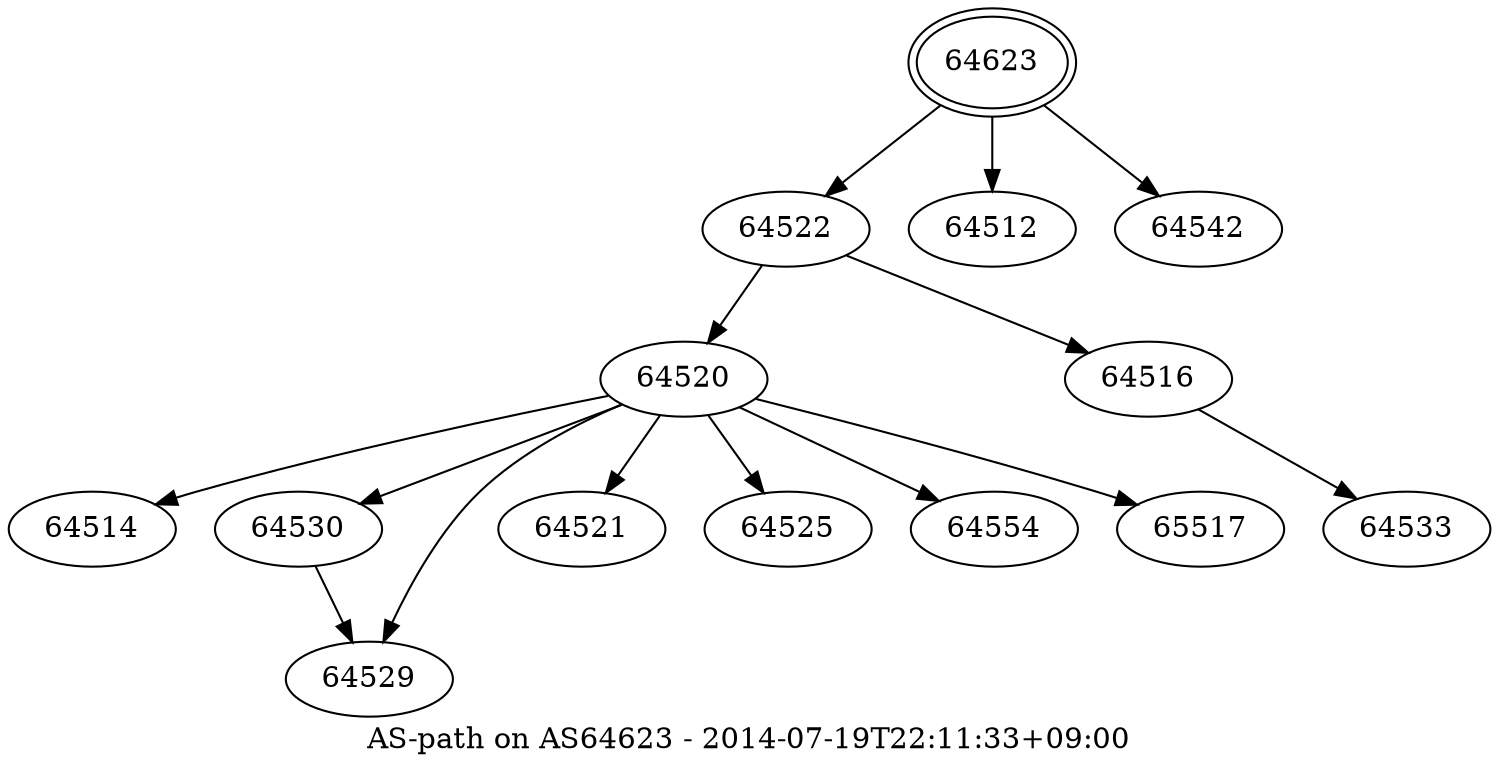 digraph aspath {
	graph [bb="0,0,599,355",
		center="",
		label="AS-path on AS64623 - 2014-07-19T22:11:33+09:00",
		lheight=0.21,
		lp="299.5,11.5",
		lwidth=4.00
	];
	node [label="\N"];
	64623	 [height=0.61111,
		label=64623,
		peripheries=2,
		pos="462,333",
		width=1.0069];
	64522	 [height=0.5,
		label=64522,
		pos="379,257",
		width=0.89579];
	64623 -> 64522	 [pos="e,395.46,272.67 442.33,314.46 430.61,304.02 415.65,290.67 403.21,279.58"];
	64512	 [height=0.5,
		label=64512,
		pos="462,257",
		width=0.89579];
	64623 -> 64512	 [pos="e,462,275.31 462,310.99 462,303.06 462,293.91 462,285.48"];
	64542	 [height=0.5,
		label=64542,
		pos="545,257",
		width=0.89579];
	64623 -> 64542	 [pos="e,528.54,272.67 481.67,314.46 493.39,304.02 508.35,290.67 520.79,279.58"];
	64520	 [height=0.5,
		label=64520,
		pos="276,185",
		width=0.89579];
	64522 -> 64520	 [pos="e,295.8,199.46 359.14,242.5 343.61,231.95 321.81,217.13 304.43,205.32"];
	64516	 [height=0.5,
		label=64516,
		pos="483,185",
		width=0.89579];
	64522 -> 64516	 [pos="e,463.01,199.46 399.05,242.5 414.73,231.95 436.75,217.13 454.3,205.32"];
	64514	 [height=0.5,
		label=64514,
		pos="32,113",
		width=0.89579];
	64520 -> 64514	 [pos="e,56.678,124.6 246.55,177.52 206.91,168.52 134.39,151.05 74,131 71.429,130.15 68.79,129.21 66.147,128.24"];
	64530	 [height=0.5,
		label=64530,
		pos="115,113",
		width=0.89579];
	64520 -> 64530	 [pos="e,139.57,124.68 251.2,173.22 223.82,161.31 179.58,142.08 148.98,128.77"];
	64529	 [height=0.5,
		label=64529,
		pos="145,41",
		width=0.89579];
	64520 -> 64529	 [pos="e,151.37,58.978 252.2,172.7 234.51,163.4 210.64,148.86 194,131 176.9,112.65 163.68,87.221 155.3,68.243"];
	64521	 [height=0.5,
		label=64521,
		pos="235,113",
		width=0.89579];
	64520 -> 64521	 [pos="e,244.74,130.63 266.49,167.76 261.54,159.32 255.38,148.8 249.83,139.31"];
	64525	 [height=0.5,
		label=64525,
		pos="318,113",
		width=0.89579];
	64520 -> 64525	 [pos="e,308.02,130.63 285.74,167.76 290.81,159.32 297.12,148.8 302.81,139.31"];
	64554	 [height=0.5,
		label=64554,
		pos="401,113",
		width=0.89579];
	64520 -> 64554	 [pos="e,378.74,126.47 298.06,171.65 318.02,160.47 347.62,143.89 369.96,131.38"];
	65517	 [height=0.5,
		label=65517,
		pos="484,113",
		width=0.89579];
	64520 -> 65517	 [pos="e,458.8,124.56 303.83,175.82 336.97,165.91 393.92,148.38 442,131 444.4,130.13 446.86,129.22 449.33,128.27"];
	64530 -> 64529	 [pos="e,137.73,58.956 122.11,95.411 125.57,87.335 129.82,77.431 133.71,68.355"];
	64533	 [height=0.5,
		label=64533,
		pos="567,113",
		width=0.89579];
	64516 -> 64533	 [pos="e,549.62,128.49 500.4,169.5 512.34,159.55 528.38,146.19 541.72,135.07"];
}
